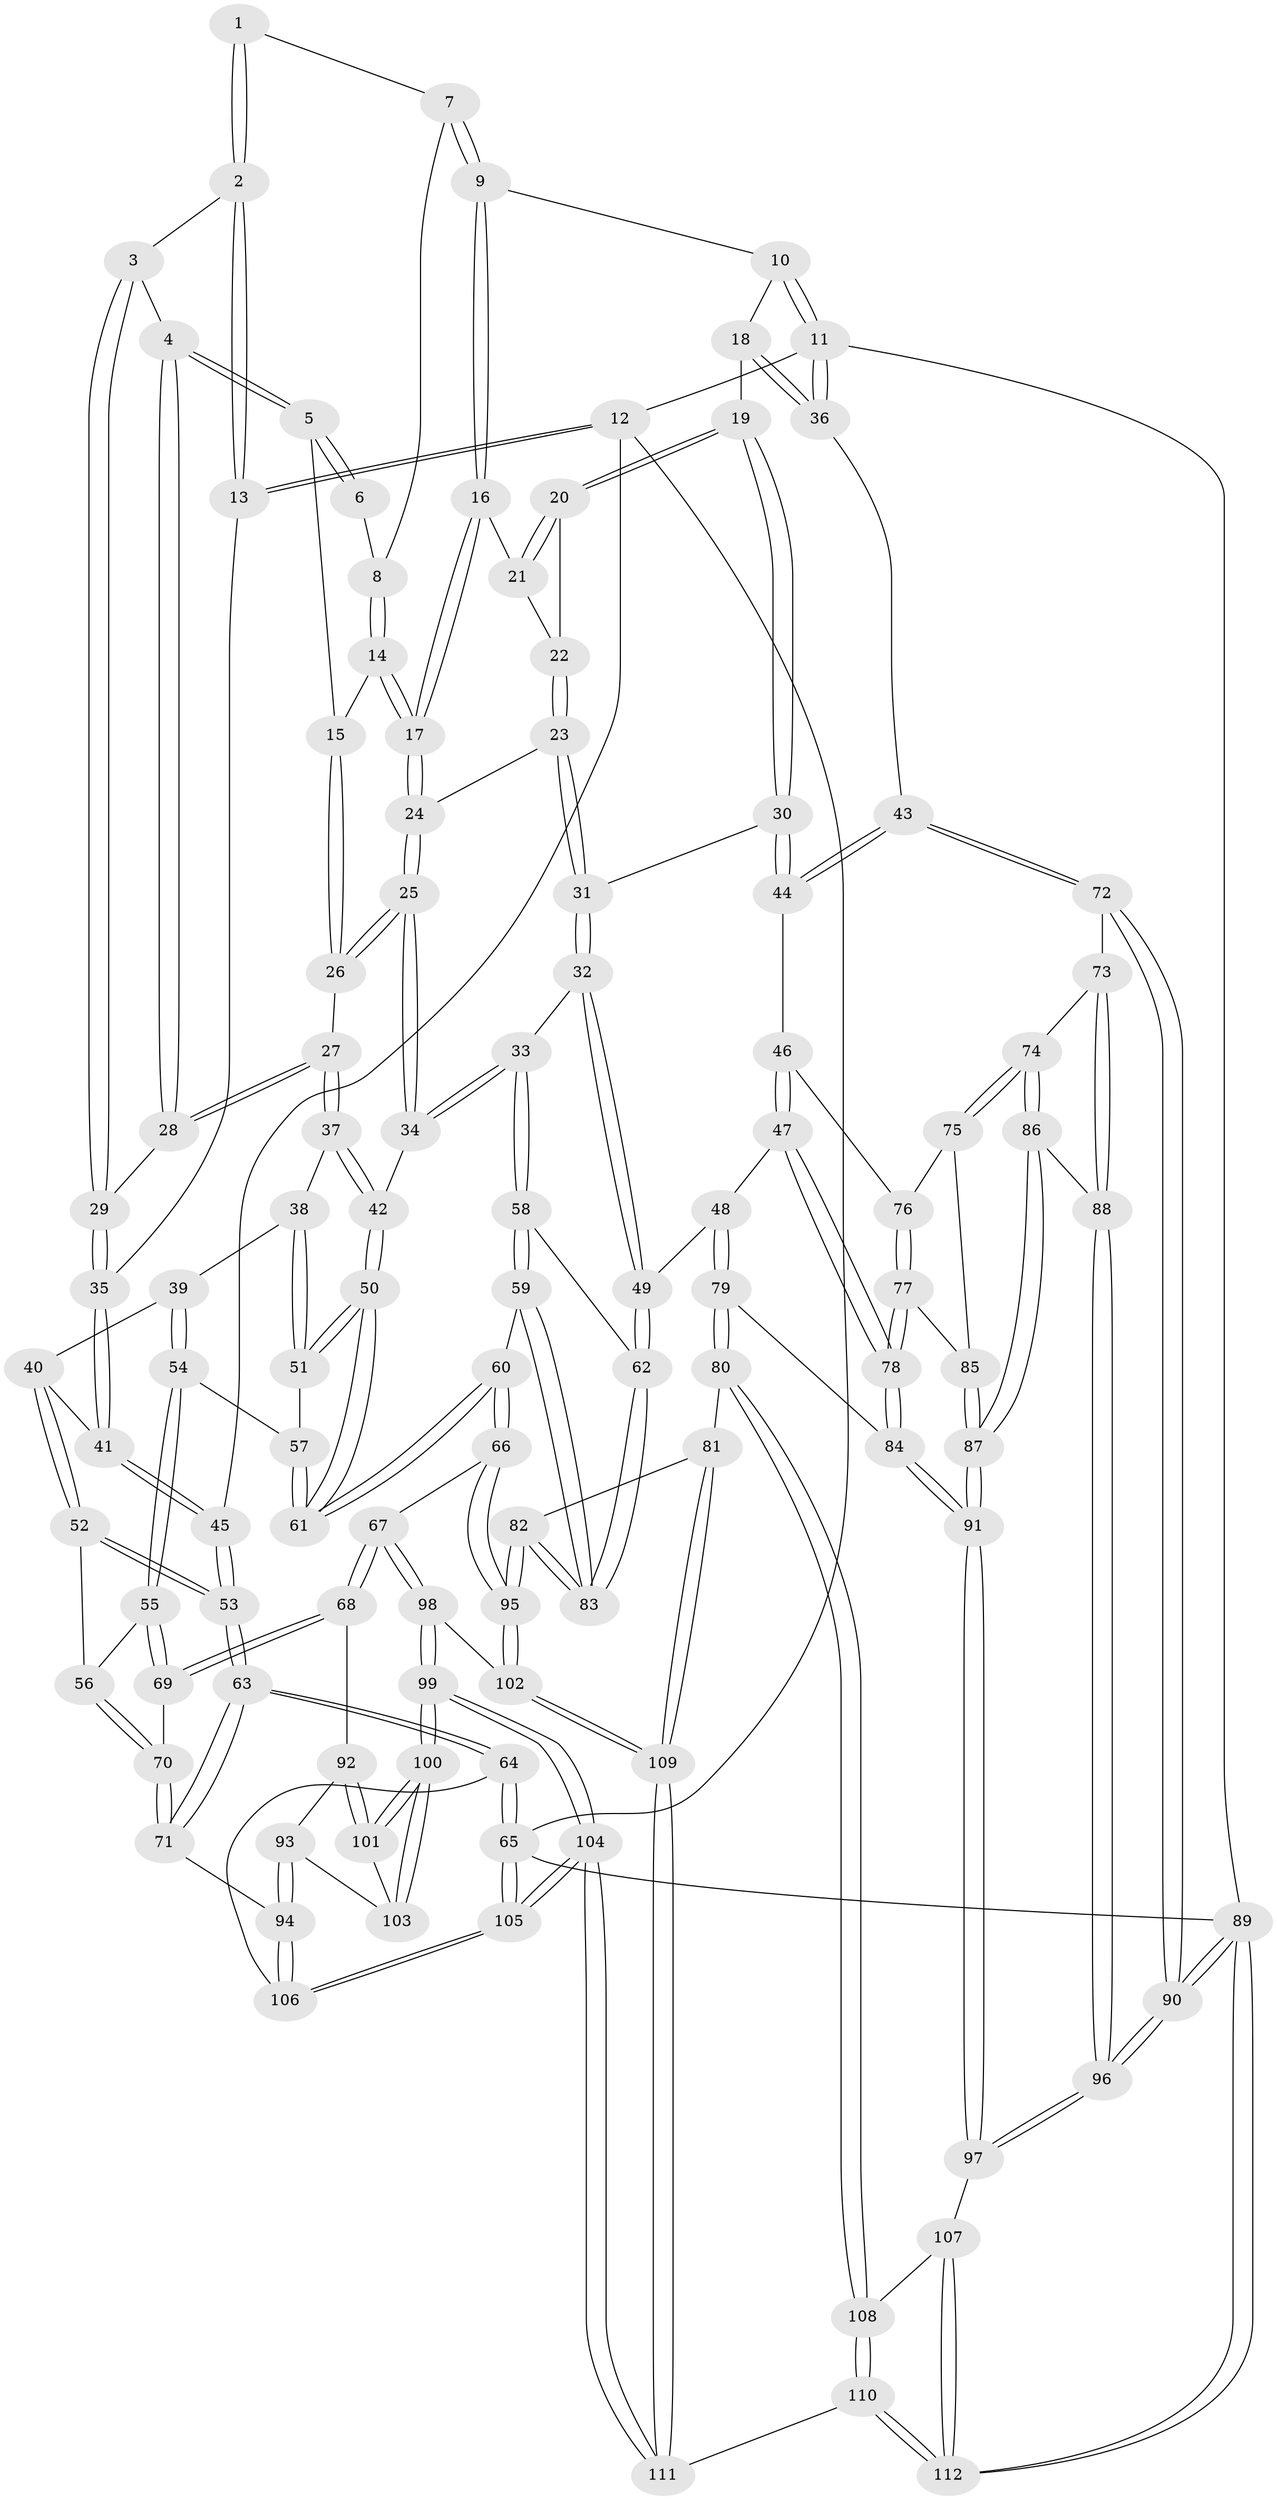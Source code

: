 // coarse degree distribution, {4: 0.12121212121212122, 5: 0.15151515151515152, 2: 0.15151515151515152, 3: 0.42424242424242425, 7: 0.06060606060606061, 9: 0.030303030303030304, 8: 0.030303030303030304, 6: 0.030303030303030304}
// Generated by graph-tools (version 1.1) at 2025/06/03/04/25 22:06:40]
// undirected, 112 vertices, 277 edges
graph export_dot {
graph [start="1"]
  node [color=gray90,style=filled];
  1 [pos="+0.4162243995557751+0"];
  2 [pos="+0+0"];
  3 [pos="+0+0"];
  4 [pos="+0.29231617645672936+0.09334076514327581"];
  5 [pos="+0.30290969468945317+0.09075969543295347"];
  6 [pos="+0.3472889927689791+0.06395850519980051"];
  7 [pos="+0.5706221111519302+0"];
  8 [pos="+0.4422278325829038+0.04684805541726025"];
  9 [pos="+0.5961864679233874+0"];
  10 [pos="+1+0"];
  11 [pos="+1+0"];
  12 [pos="+0+0"];
  13 [pos="+0+0"];
  14 [pos="+0.4362224094182734+0.09781985712192881"];
  15 [pos="+0.41390590114335724+0.12100887977569964"];
  16 [pos="+0.6136028094287673+0"];
  17 [pos="+0.5188237350297352+0.16727456635709823"];
  18 [pos="+0.7987955516250141+0.1712474097643478"];
  19 [pos="+0.7509285650286417+0.18629439698373582"];
  20 [pos="+0.7241166862526321+0.15728504494013143"];
  21 [pos="+0.6509356505788232+0.03668497439461744"];
  22 [pos="+0.5862658088610619+0.18303643998056707"];
  23 [pos="+0.5592265284110801+0.20114257182610312"];
  24 [pos="+0.5200903561671024+0.18715999488222831"];
  25 [pos="+0.44115857438747563+0.2539993753037617"];
  26 [pos="+0.3911776624820396+0.22072857431930795"];
  27 [pos="+0.3161559257844701+0.21162069100632278"];
  28 [pos="+0.30089968808226436+0.20178925973015452"];
  29 [pos="+0.2391955846339357+0.22057285086861803"];
  30 [pos="+0.707568796036908+0.3051861651905472"];
  31 [pos="+0.6566743921854248+0.3201129317005952"];
  32 [pos="+0.5965061654650426+0.3716271993025504"];
  33 [pos="+0.5040667770459064+0.3984634417353567"];
  34 [pos="+0.46549973140687917+0.3835987922357777"];
  35 [pos="+0.19579670960718476+0.2510771861229477"];
  36 [pos="+1+0.27808632249689796"];
  37 [pos="+0.3075886250705642+0.3037302136869008"];
  38 [pos="+0.23789778451955565+0.3764533423584857"];
  39 [pos="+0.187746495471329+0.3631505968153655"];
  40 [pos="+0.1568367577524661+0.34546331863295926"];
  41 [pos="+0.15411624764132587+0.328719621506698"];
  42 [pos="+0.44214710876002744+0.39331968442150794"];
  43 [pos="+1+0.4161342738505265"];
  44 [pos="+0.8664806816984426+0.44688252963679365"];
  45 [pos="+0+0"];
  46 [pos="+0.7822924649429772+0.5348534188957523"];
  47 [pos="+0.7697461675791913+0.5416261499635634"];
  48 [pos="+0.7111594680038678+0.5628331752122888"];
  49 [pos="+0.709380421429872+0.5627760038471998"];
  50 [pos="+0.3428107668066977+0.4604547783936075"];
  51 [pos="+0.3378038342668022+0.4585468370547552"];
  52 [pos="+0.03675538957281101+0.46074039704492"];
  53 [pos="+0+0.49521744500469267"];
  54 [pos="+0.19747240039744876+0.5123242444059745"];
  55 [pos="+0.1640544080062156+0.5407434305556971"];
  56 [pos="+0.06789027839097336+0.4852500348543475"];
  57 [pos="+0.19990860711888486+0.5118911063334233"];
  58 [pos="+0.5380848712258065+0.5670903740916055"];
  59 [pos="+0.3875924597185988+0.6298213608082063"];
  60 [pos="+0.3514179555982881+0.6328433947260459"];
  61 [pos="+0.34914183907699753+0.6139131266039877"];
  62 [pos="+0.6010822601142669+0.606444882726543"];
  63 [pos="+0+0.6249193440744305"];
  64 [pos="+0+0.8506918260762323"];
  65 [pos="+0+1"];
  66 [pos="+0.3184157421399786+0.6748692986533653"];
  67 [pos="+0.31832676737612753+0.6749139409618878"];
  68 [pos="+0.26717344470862914+0.6795363768209497"];
  69 [pos="+0.18830900399313957+0.6476300535746243"];
  70 [pos="+0.10637378789042118+0.672885077136237"];
  71 [pos="+0.07154957145795+0.689917349637218"];
  72 [pos="+1+0.4920565482309943"];
  73 [pos="+0.988152151650824+0.6285860034072897"];
  74 [pos="+0.924977184031524+0.6600839117437856"];
  75 [pos="+0.8859106067402586+0.665617225328982"];
  76 [pos="+0.8319766365321907+0.6151042438295001"];
  77 [pos="+0.8190628278892869+0.7081228599563464"];
  78 [pos="+0.8065939568967238+0.719420954445001"];
  79 [pos="+0.7457011700068595+0.7495774858295253"];
  80 [pos="+0.6176267616640447+0.7993425343886663"];
  81 [pos="+0.6070209329649224+0.7969714082712137"];
  82 [pos="+0.5880042122337913+0.7864009671117339"];
  83 [pos="+0.5845431371304639+0.7669893907188448"];
  84 [pos="+0.785245323532729+0.7565084964668719"];
  85 [pos="+0.872448927481835+0.6806303956059592"];
  86 [pos="+0.9047124034927144+0.7536906753561248"];
  87 [pos="+0.8898990845855288+0.7598135616176191"];
  88 [pos="+0.9489091645346582+0.7574996578339142"];
  89 [pos="+1+1"];
  90 [pos="+1+1"];
  91 [pos="+0.8341114936961761+0.8057556944697729"];
  92 [pos="+0.22557587804768478+0.7517528433635209"];
  93 [pos="+0.12680386123051307+0.7912770990733248"];
  94 [pos="+0.09539188451803227+0.7837469325214267"];
  95 [pos="+0.4821344016329404+0.8358057144521053"];
  96 [pos="+1+0.9015150739945622"];
  97 [pos="+0.8420826306545051+0.8358223520024013"];
  98 [pos="+0.31230131526086374+0.9710386475409847"];
  99 [pos="+0.2482856594458885+1"];
  100 [pos="+0.23900707388637002+1"];
  101 [pos="+0.2132280448554039+0.8361626523087848"];
  102 [pos="+0.48062051500378694+0.8383299330646138"];
  103 [pos="+0.12944993369159813+0.7940139558552473"];
  104 [pos="+0.20137564925020113+1"];
  105 [pos="+0.19052525633479642+1"];
  106 [pos="+0.07501161468810545+0.8233066664187062"];
  107 [pos="+0.8046649427268187+0.9033034362800398"];
  108 [pos="+0.7101434278272205+0.9110749947280163"];
  109 [pos="+0.5726382190978749+1"];
  110 [pos="+0.6045815590250236+1"];
  111 [pos="+0.5850687636438561+1"];
  112 [pos="+1+1"];
  1 -- 2;
  1 -- 2;
  1 -- 7;
  2 -- 3;
  2 -- 13;
  2 -- 13;
  3 -- 4;
  3 -- 29;
  3 -- 29;
  4 -- 5;
  4 -- 5;
  4 -- 28;
  4 -- 28;
  5 -- 6;
  5 -- 6;
  5 -- 15;
  6 -- 8;
  7 -- 8;
  7 -- 9;
  7 -- 9;
  8 -- 14;
  8 -- 14;
  9 -- 10;
  9 -- 16;
  9 -- 16;
  10 -- 11;
  10 -- 11;
  10 -- 18;
  11 -- 12;
  11 -- 36;
  11 -- 36;
  11 -- 89;
  12 -- 13;
  12 -- 13;
  12 -- 45;
  12 -- 65;
  13 -- 35;
  14 -- 15;
  14 -- 17;
  14 -- 17;
  15 -- 26;
  15 -- 26;
  16 -- 17;
  16 -- 17;
  16 -- 21;
  17 -- 24;
  17 -- 24;
  18 -- 19;
  18 -- 36;
  18 -- 36;
  19 -- 20;
  19 -- 20;
  19 -- 30;
  19 -- 30;
  20 -- 21;
  20 -- 21;
  20 -- 22;
  21 -- 22;
  22 -- 23;
  22 -- 23;
  23 -- 24;
  23 -- 31;
  23 -- 31;
  24 -- 25;
  24 -- 25;
  25 -- 26;
  25 -- 26;
  25 -- 34;
  25 -- 34;
  26 -- 27;
  27 -- 28;
  27 -- 28;
  27 -- 37;
  27 -- 37;
  28 -- 29;
  29 -- 35;
  29 -- 35;
  30 -- 31;
  30 -- 44;
  30 -- 44;
  31 -- 32;
  31 -- 32;
  32 -- 33;
  32 -- 49;
  32 -- 49;
  33 -- 34;
  33 -- 34;
  33 -- 58;
  33 -- 58;
  34 -- 42;
  35 -- 41;
  35 -- 41;
  36 -- 43;
  37 -- 38;
  37 -- 42;
  37 -- 42;
  38 -- 39;
  38 -- 51;
  38 -- 51;
  39 -- 40;
  39 -- 54;
  39 -- 54;
  40 -- 41;
  40 -- 52;
  40 -- 52;
  41 -- 45;
  41 -- 45;
  42 -- 50;
  42 -- 50;
  43 -- 44;
  43 -- 44;
  43 -- 72;
  43 -- 72;
  44 -- 46;
  45 -- 53;
  45 -- 53;
  46 -- 47;
  46 -- 47;
  46 -- 76;
  47 -- 48;
  47 -- 78;
  47 -- 78;
  48 -- 49;
  48 -- 79;
  48 -- 79;
  49 -- 62;
  49 -- 62;
  50 -- 51;
  50 -- 51;
  50 -- 61;
  50 -- 61;
  51 -- 57;
  52 -- 53;
  52 -- 53;
  52 -- 56;
  53 -- 63;
  53 -- 63;
  54 -- 55;
  54 -- 55;
  54 -- 57;
  55 -- 56;
  55 -- 69;
  55 -- 69;
  56 -- 70;
  56 -- 70;
  57 -- 61;
  57 -- 61;
  58 -- 59;
  58 -- 59;
  58 -- 62;
  59 -- 60;
  59 -- 83;
  59 -- 83;
  60 -- 61;
  60 -- 61;
  60 -- 66;
  60 -- 66;
  62 -- 83;
  62 -- 83;
  63 -- 64;
  63 -- 64;
  63 -- 71;
  63 -- 71;
  64 -- 65;
  64 -- 65;
  64 -- 106;
  65 -- 105;
  65 -- 105;
  65 -- 89;
  66 -- 67;
  66 -- 95;
  66 -- 95;
  67 -- 68;
  67 -- 68;
  67 -- 98;
  67 -- 98;
  68 -- 69;
  68 -- 69;
  68 -- 92;
  69 -- 70;
  70 -- 71;
  70 -- 71;
  71 -- 94;
  72 -- 73;
  72 -- 90;
  72 -- 90;
  73 -- 74;
  73 -- 88;
  73 -- 88;
  74 -- 75;
  74 -- 75;
  74 -- 86;
  74 -- 86;
  75 -- 76;
  75 -- 85;
  76 -- 77;
  76 -- 77;
  77 -- 78;
  77 -- 78;
  77 -- 85;
  78 -- 84;
  78 -- 84;
  79 -- 80;
  79 -- 80;
  79 -- 84;
  80 -- 81;
  80 -- 108;
  80 -- 108;
  81 -- 82;
  81 -- 109;
  81 -- 109;
  82 -- 83;
  82 -- 83;
  82 -- 95;
  82 -- 95;
  84 -- 91;
  84 -- 91;
  85 -- 87;
  85 -- 87;
  86 -- 87;
  86 -- 87;
  86 -- 88;
  87 -- 91;
  87 -- 91;
  88 -- 96;
  88 -- 96;
  89 -- 90;
  89 -- 90;
  89 -- 112;
  89 -- 112;
  90 -- 96;
  90 -- 96;
  91 -- 97;
  91 -- 97;
  92 -- 93;
  92 -- 101;
  92 -- 101;
  93 -- 94;
  93 -- 94;
  93 -- 103;
  94 -- 106;
  94 -- 106;
  95 -- 102;
  95 -- 102;
  96 -- 97;
  96 -- 97;
  97 -- 107;
  98 -- 99;
  98 -- 99;
  98 -- 102;
  99 -- 100;
  99 -- 100;
  99 -- 104;
  99 -- 104;
  100 -- 101;
  100 -- 101;
  100 -- 103;
  100 -- 103;
  101 -- 103;
  102 -- 109;
  102 -- 109;
  104 -- 105;
  104 -- 105;
  104 -- 111;
  104 -- 111;
  105 -- 106;
  105 -- 106;
  107 -- 108;
  107 -- 112;
  107 -- 112;
  108 -- 110;
  108 -- 110;
  109 -- 111;
  109 -- 111;
  110 -- 111;
  110 -- 112;
  110 -- 112;
}
